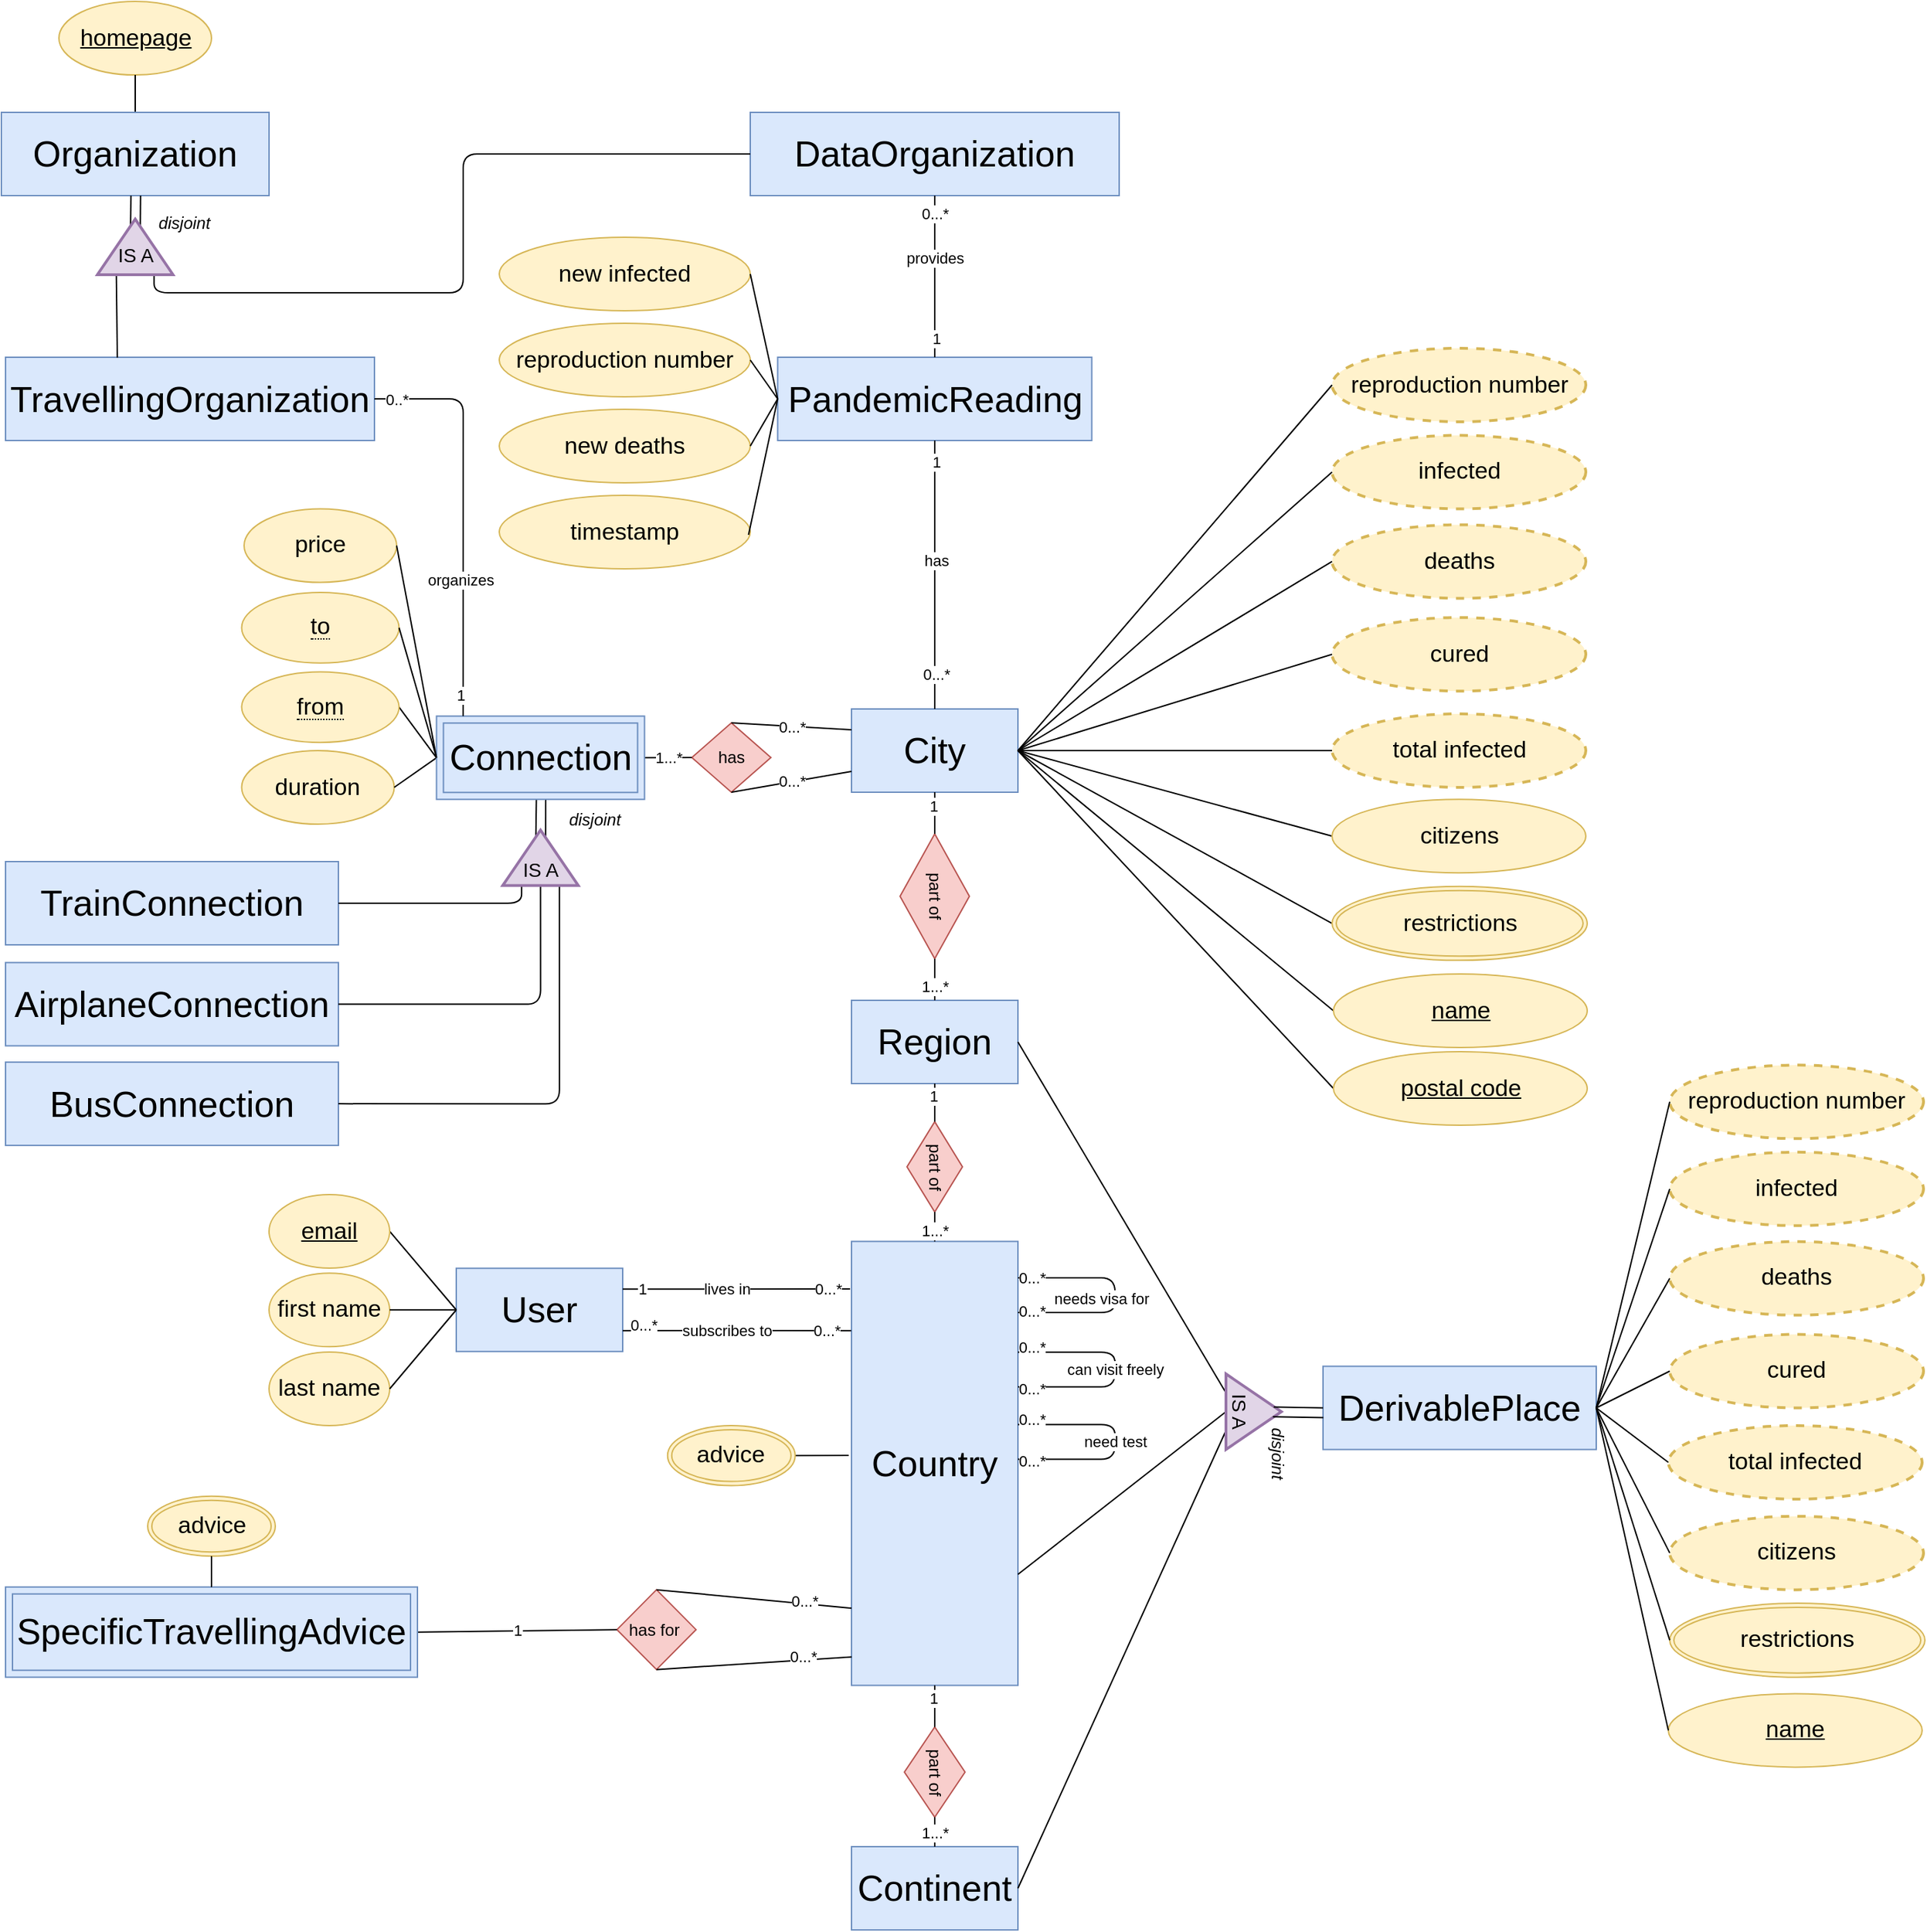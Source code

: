 <mxfile version="13.9.9" type="device"><diagram id="ZjA8rYTFpwmVR6wOcmPj" name="Page-1"><mxGraphModel dx="4431" dy="1974" grid="1" gridSize="10" guides="1" tooltips="1" connect="1" arrows="1" fold="1" page="0" pageScale="1" pageWidth="827" pageHeight="1169" math="0" shadow="0"><root><mxCell id="0"/><mxCell id="1" parent="0"/><mxCell id="MnN4bnCFbutlqHpsRMHi-50" value="" style="endArrow=none;html=1;exitX=0.861;exitY=0.438;exitDx=0;exitDy=0;exitPerimeter=0;entryX=0.48;entryY=1.001;entryDx=0;entryDy=0;entryPerimeter=0;" parent="1" source="MnN4bnCFbutlqHpsRMHi-46" target="MnN4bnCFbutlqHpsRMHi-8" edge="1"><mxGeometry width="50" height="50" relative="1" as="geometry"><mxPoint x="-2181.06" y="-74.72" as="sourcePoint"/><mxPoint x="-1999.45" y="-88.32" as="targetPoint"/></mxGeometry></mxCell><mxCell id="MnN4bnCFbutlqHpsRMHi-49" value="" style="endArrow=none;html=1;entryX=0.525;entryY=0.995;entryDx=0;entryDy=0;exitX=0.846;exitY=0.567;exitDx=0;exitDy=0;exitPerimeter=0;entryPerimeter=0;" parent="1" source="MnN4bnCFbutlqHpsRMHi-46" target="MnN4bnCFbutlqHpsRMHi-8" edge="1"><mxGeometry width="50" height="50" relative="1" as="geometry"><mxPoint x="-2170.95" y="-90.0" as="sourcePoint"/><mxPoint x="-1999.253" y="-81.3" as="targetPoint"/></mxGeometry></mxCell><mxCell id="8H0sQJCH0B06Cu_fK3J2-1" value="&lt;font style=&quot;font-size: 26px&quot;&gt;DerivablePlace&lt;/font&gt;" style="rounded=0;whiteSpace=wrap;html=1;strokeWidth=1;fillColor=#dae8fc;strokeColor=#6c8ebf;" parent="1" vertex="1"><mxGeometry x="-1360" y="313.75" width="197" height="60" as="geometry"/></mxCell><mxCell id="8H0sQJCH0B06Cu_fK3J2-7" value="&lt;span style=&quot;font-size: 17px&quot;&gt;reproduction number&lt;/span&gt;" style="ellipse;whiteSpace=wrap;html=1;dashed=1;strokeWidth=2;fillColor=#fff2cc;strokeColor=#d6b656;" parent="1" vertex="1"><mxGeometry x="-1110" y="96.66" width="183" height="53" as="geometry"/></mxCell><mxCell id="8H0sQJCH0B06Cu_fK3J2-17" value="&lt;font style=&quot;font-size: 26px&quot;&gt;City&lt;/font&gt;" style="rounded=0;whiteSpace=wrap;html=1;fillColor=#dae8fc;strokeColor=#6c8ebf;" parent="1" vertex="1"><mxGeometry x="-1700" y="-160" width="120" height="60" as="geometry"/></mxCell><mxCell id="8H0sQJCH0B06Cu_fK3J2-36" value="&lt;span style=&quot;font-size: 26px&quot;&gt;Region&lt;/span&gt;" style="rounded=0;whiteSpace=wrap;html=1;fillColor=#dae8fc;strokeColor=#6c8ebf;" parent="1" vertex="1"><mxGeometry x="-1700" y="50" width="120" height="60" as="geometry"/></mxCell><mxCell id="8H0sQJCH0B06Cu_fK3J2-41" value="&lt;font style=&quot;font-size: 26px&quot;&gt;Country&lt;/font&gt;" style="rounded=0;whiteSpace=wrap;html=1;fillColor=#dae8fc;strokeColor=#6c8ebf;" parent="1" vertex="1"><mxGeometry x="-1700" y="223.75" width="120" height="320" as="geometry"/></mxCell><mxCell id="8H0sQJCH0B06Cu_fK3J2-50" value="&lt;span style=&quot;font-size: 26px&quot;&gt;Continent&lt;/span&gt;" style="rounded=0;whiteSpace=wrap;html=1;fillColor=#dae8fc;strokeColor=#6c8ebf;" parent="1" vertex="1"><mxGeometry x="-1700" y="660" width="120" height="60" as="geometry"/></mxCell><mxCell id="8H0sQJCH0B06Cu_fK3J2-54" value="" style="endArrow=none;html=1;exitX=0;exitY=0.25;exitDx=0;exitDy=0;entryX=1;entryY=0.5;entryDx=0;entryDy=0;" parent="1" source="MnN4bnCFbutlqHpsRMHi-35" target="8H0sQJCH0B06Cu_fK3J2-36" edge="1"><mxGeometry width="50" height="50" relative="1" as="geometry"><mxPoint x="-1120" y="463.13" as="sourcePoint"/><mxPoint x="-1560" y="-40" as="targetPoint"/></mxGeometry></mxCell><mxCell id="8H0sQJCH0B06Cu_fK3J2-55" value="" style="endArrow=none;html=1;exitX=1;exitY=0.75;exitDx=0;exitDy=0;entryX=0;entryY=0.5;entryDx=0;entryDy=0;" parent="1" source="8H0sQJCH0B06Cu_fK3J2-41" target="MnN4bnCFbutlqHpsRMHi-35" edge="1"><mxGeometry width="50" height="50" relative="1" as="geometry"><mxPoint x="-1610" y="10" as="sourcePoint"/><mxPoint x="-1420" y="384" as="targetPoint"/></mxGeometry></mxCell><mxCell id="8H0sQJCH0B06Cu_fK3J2-56" value="" style="endArrow=none;html=1;exitX=1;exitY=0.5;exitDx=0;exitDy=0;entryX=0;entryY=0.75;entryDx=0;entryDy=0;" parent="1" source="8H0sQJCH0B06Cu_fK3J2-50" target="MnN4bnCFbutlqHpsRMHi-35" edge="1"><mxGeometry width="50" height="50" relative="1" as="geometry"><mxPoint x="-1610" y="10" as="sourcePoint"/><mxPoint x="-1120" y="463.13" as="targetPoint"/></mxGeometry></mxCell><mxCell id="8H0sQJCH0B06Cu_fK3J2-67" value="" style="endArrow=none;html=1;exitX=0;exitY=0.5;exitDx=0;exitDy=0;entryX=1;entryY=0.5;entryDx=0;entryDy=0;" parent="1" source="MnN4bnCFbutlqHpsRMHi-8" target="MnN4bnCFbutlqHpsRMHi-6" edge="1"><mxGeometry width="50" height="50" relative="1" as="geometry"><mxPoint x="-2250" y="-8.82" as="sourcePoint"/><mxPoint x="-2220" y="-28.82" as="targetPoint"/></mxGeometry></mxCell><mxCell id="8H0sQJCH0B06Cu_fK3J2-70" value="&lt;span style=&quot;font-size: 17px&quot;&gt;price&lt;/span&gt;" style="ellipse;whiteSpace=wrap;html=1;fillColor=#fff2cc;strokeColor=#d6b656;" parent="1" vertex="1"><mxGeometry x="-2138" y="-304.25" width="110" height="53" as="geometry"/></mxCell><mxCell id="8H0sQJCH0B06Cu_fK3J2-71" value="&lt;span style=&quot;font-size: 17px&quot;&gt;duration&lt;/span&gt;" style="ellipse;whiteSpace=wrap;html=1;fillColor=#fff2cc;strokeColor=#d6b656;" parent="1" vertex="1"><mxGeometry x="-2139.75" y="-130" width="110" height="53" as="geometry"/></mxCell><mxCell id="8H0sQJCH0B06Cu_fK3J2-72" value="&lt;span style=&quot;font-size: 17px&quot;&gt;&lt;u&gt;homepage&lt;/u&gt;&lt;/span&gt;" style="ellipse;whiteSpace=wrap;html=1;fillColor=#fff2cc;strokeColor=#d6b656;" parent="1" vertex="1"><mxGeometry x="-2271.5" y="-670" width="110" height="53" as="geometry"/></mxCell><mxCell id="8H0sQJCH0B06Cu_fK3J2-74" value="" style="endArrow=none;html=1;exitX=0.5;exitY=0;exitDx=0;exitDy=0;entryX=0.5;entryY=1;entryDx=0;entryDy=0;" parent="1" source="MnN4bnCFbutlqHpsRMHi-20" target="8H0sQJCH0B06Cu_fK3J2-72" edge="1"><mxGeometry width="50" height="50" relative="1" as="geometry"><mxPoint x="-2486.5" y="-363.6" as="sourcePoint"/><mxPoint x="-2554.5" y="-483.6" as="targetPoint"/></mxGeometry></mxCell><mxCell id="8H0sQJCH0B06Cu_fK3J2-76" value="" style="endArrow=none;html=1;exitX=1;exitY=0.5;exitDx=0;exitDy=0;entryX=0;entryY=0.5;entryDx=0;entryDy=0;" parent="1" source="8H0sQJCH0B06Cu_fK3J2-71" target="MnN4bnCFbutlqHpsRMHi-8" edge="1"><mxGeometry width="50" height="50" relative="1" as="geometry"><mxPoint x="-2230" y="75.18" as="sourcePoint"/><mxPoint x="-2286.75" y="-38.82" as="targetPoint"/></mxGeometry></mxCell><mxCell id="8H0sQJCH0B06Cu_fK3J2-77" value="&lt;font style=&quot;font-size: 26px&quot;&gt;TrainConnection&lt;/font&gt;" style="rounded=0;whiteSpace=wrap;html=1;fillColor=#dae8fc;strokeColor=#6c8ebf;" parent="1" vertex="1"><mxGeometry x="-2310" y="-50" width="240" height="60" as="geometry"/></mxCell><mxCell id="8H0sQJCH0B06Cu_fK3J2-78" value="&lt;font style=&quot;font-size: 26px&quot;&gt;AirplaneConnection&lt;/font&gt;" style="rounded=0;whiteSpace=wrap;html=1;fillColor=#dae8fc;strokeColor=#6c8ebf;" parent="1" vertex="1"><mxGeometry x="-2310" y="22.77" width="240" height="60" as="geometry"/></mxCell><mxCell id="8H0sQJCH0B06Cu_fK3J2-86" value="" style="endArrow=none;html=1;exitX=0;exitY=0.25;exitDx=0;exitDy=0;entryX=1;entryY=0.5;entryDx=0;entryDy=0;edgeStyle=orthogonalEdgeStyle;" parent="1" source="MnN4bnCFbutlqHpsRMHi-46" target="8H0sQJCH0B06Cu_fK3J2-77" edge="1"><mxGeometry width="50" height="50" relative="1" as="geometry"><mxPoint x="-2058.4" y="45.849" as="sourcePoint"/><mxPoint x="-2077" y="57.52" as="targetPoint"/></mxGeometry></mxCell><mxCell id="8H0sQJCH0B06Cu_fK3J2-87" value="" style="endArrow=none;html=1;entryX=1;entryY=0.5;entryDx=0;entryDy=0;exitX=0;exitY=0.5;exitDx=0;exitDy=0;edgeStyle=orthogonalEdgeStyle;" parent="1" source="MnN4bnCFbutlqHpsRMHi-46" target="8H0sQJCH0B06Cu_fK3J2-78" edge="1"><mxGeometry width="50" height="50" relative="1" as="geometry"><mxPoint x="-2058.88" y="52.77" as="sourcePoint"/><mxPoint x="-2077" y="57.52" as="targetPoint"/></mxGeometry></mxCell><mxCell id="8H0sQJCH0B06Cu_fK3J2-103" value="has" style="rhombus;whiteSpace=wrap;html=1;rotation=0;fillColor=#f8cecc;strokeColor=#b85450;" parent="1" vertex="1"><mxGeometry x="-1815.13" y="-150" width="57" height="50" as="geometry"/></mxCell><mxCell id="8H0sQJCH0B06Cu_fK3J2-104" value="0...*" style="endArrow=none;html=1;exitX=0.5;exitY=1;exitDx=0;exitDy=0;entryX=0;entryY=0.75;entryDx=0;entryDy=0;" parent="1" source="8H0sQJCH0B06Cu_fK3J2-103" target="8H0sQJCH0B06Cu_fK3J2-17" edge="1"><mxGeometry width="50" height="50" relative="1" as="geometry"><mxPoint x="-1467" y="-242.25" as="sourcePoint"/><mxPoint x="-1942" y="-62.25" as="targetPoint"/></mxGeometry></mxCell><mxCell id="8H0sQJCH0B06Cu_fK3J2-105" value="0...*" style="endArrow=none;html=1;exitX=0.5;exitY=0;exitDx=0;exitDy=0;entryX=0;entryY=0.25;entryDx=0;entryDy=0;" parent="1" source="8H0sQJCH0B06Cu_fK3J2-103" target="8H0sQJCH0B06Cu_fK3J2-17" edge="1"><mxGeometry width="50" height="50" relative="1" as="geometry"><mxPoint x="-1467" y="-242.25" as="sourcePoint"/><mxPoint x="-2032" y="-62.25" as="targetPoint"/></mxGeometry></mxCell><mxCell id="8H0sQJCH0B06Cu_fK3J2-106" value="1...*" style="endArrow=none;html=1;entryX=1;entryY=0.5;entryDx=0;entryDy=0;exitX=0;exitY=0.5;exitDx=0;exitDy=0;" parent="1" source="8H0sQJCH0B06Cu_fK3J2-103" target="MnN4bnCFbutlqHpsRMHi-8" edge="1"><mxGeometry width="50" height="50" relative="1" as="geometry"><mxPoint x="-1781.13" y="3.5" as="sourcePoint"/><mxPoint x="-2410.88" y="353.52" as="targetPoint"/></mxGeometry></mxCell><mxCell id="8H0sQJCH0B06Cu_fK3J2-114" value="" style="endArrow=none;html=1;exitX=1;exitY=0.5;exitDx=0;exitDy=0;entryX=0;entryY=0.5;entryDx=0;entryDy=0;" parent="1" source="8H0sQJCH0B06Cu_fK3J2-17" target="JsZ9Q_wX39i_eCCLff4k-22" edge="1"><mxGeometry width="50" height="50" relative="1" as="geometry"><mxPoint x="-1918.5" y="-30.5" as="sourcePoint"/><mxPoint x="-1517.0" y="-163.5" as="targetPoint"/></mxGeometry></mxCell><mxCell id="8H0sQJCH0B06Cu_fK3J2-115" value="" style="endArrow=none;html=1;exitX=1;exitY=0.5;exitDx=0;exitDy=0;entryX=0;entryY=0.5;entryDx=0;entryDy=0;" parent="1" source="8H0sQJCH0B06Cu_fK3J2-17" target="JsZ9Q_wX39i_eCCLff4k-27" edge="1"><mxGeometry width="50" height="50" relative="1" as="geometry"><mxPoint x="-1918.5" y="-30.5" as="sourcePoint"/><mxPoint x="-1515.521" y="-204.812" as="targetPoint"/></mxGeometry></mxCell><mxCell id="8H0sQJCH0B06Cu_fK3J2-120" value="part of" style="shape=rhombus;perimeter=rhombusPerimeter;whiteSpace=wrap;html=1;align=center;rotation=90;fillColor=#f8cecc;strokeColor=#b85450;" parent="1" vertex="1"><mxGeometry x="-1685" y="-50" width="90" height="50" as="geometry"/></mxCell><mxCell id="8H0sQJCH0B06Cu_fK3J2-121" value="" style="endArrow=none;html=1;exitX=1;exitY=0.5;exitDx=0;exitDy=0;entryX=0.5;entryY=0;entryDx=0;entryDy=0;" parent="1" source="8H0sQJCH0B06Cu_fK3J2-120" target="8H0sQJCH0B06Cu_fK3J2-36" edge="1"><mxGeometry width="50" height="50" relative="1" as="geometry"><mxPoint x="-1350" y="226.75" as="sourcePoint"/><mxPoint x="-1920" y="91.75" as="targetPoint"/></mxGeometry></mxCell><mxCell id="8H0sQJCH0B06Cu_fK3J2-122" value="1...*" style="edgeLabel;html=1;align=center;verticalAlign=middle;resizable=0;points=[];" parent="8H0sQJCH0B06Cu_fK3J2-121" vertex="1" connectable="0"><mxGeometry x="0.372" y="-1" relative="1" as="geometry"><mxPoint x="1" y="-1" as="offset"/></mxGeometry></mxCell><mxCell id="8H0sQJCH0B06Cu_fK3J2-123" value="" style="endArrow=none;html=1;exitX=0;exitY=0.5;exitDx=0;exitDy=0;entryX=0.5;entryY=1;entryDx=0;entryDy=0;" parent="1" source="8H0sQJCH0B06Cu_fK3J2-120" target="8H0sQJCH0B06Cu_fK3J2-17" edge="1"><mxGeometry width="50" height="50" relative="1" as="geometry"><mxPoint x="-1160" y="-81.75" as="sourcePoint"/><mxPoint x="-1920" y="-216.75" as="targetPoint"/></mxGeometry></mxCell><mxCell id="8H0sQJCH0B06Cu_fK3J2-124" value="1" style="edgeLabel;html=1;align=center;verticalAlign=middle;resizable=0;points=[];" parent="8H0sQJCH0B06Cu_fK3J2-123" vertex="1" connectable="0"><mxGeometry x="0.353" y="1" relative="1" as="geometry"><mxPoint as="offset"/></mxGeometry></mxCell><mxCell id="8H0sQJCH0B06Cu_fK3J2-125" value="part of" style="shape=rhombus;perimeter=rhombusPerimeter;whiteSpace=wrap;html=1;align=center;rotation=90;fillColor=#f8cecc;strokeColor=#b85450;" parent="1" vertex="1"><mxGeometry x="-1672.5" y="150" width="65" height="40" as="geometry"/></mxCell><mxCell id="8H0sQJCH0B06Cu_fK3J2-126" value="" style="endArrow=none;html=1;exitX=1;exitY=0.5;exitDx=0;exitDy=0;entryX=0.5;entryY=0;entryDx=0;entryDy=0;" parent="1" source="8H0sQJCH0B06Cu_fK3J2-125" target="8H0sQJCH0B06Cu_fK3J2-41" edge="1"><mxGeometry width="50" height="50" relative="1" as="geometry"><mxPoint x="-1158" y="388.75" as="sourcePoint"/><mxPoint x="-1699" y="254.75" as="targetPoint"/></mxGeometry></mxCell><mxCell id="8H0sQJCH0B06Cu_fK3J2-127" value="1...*" style="edgeLabel;html=1;align=center;verticalAlign=middle;resizable=0;points=[];" parent="8H0sQJCH0B06Cu_fK3J2-126" vertex="1" connectable="0"><mxGeometry x="0.372" y="-1" relative="1" as="geometry"><mxPoint x="1" y="-1" as="offset"/></mxGeometry></mxCell><mxCell id="8H0sQJCH0B06Cu_fK3J2-128" value="" style="endArrow=none;html=1;exitX=0;exitY=0.5;exitDx=0;exitDy=0;entryX=0.5;entryY=1;entryDx=0;entryDy=0;" parent="1" source="8H0sQJCH0B06Cu_fK3J2-125" target="8H0sQJCH0B06Cu_fK3J2-36" edge="1"><mxGeometry width="50" height="50" relative="1" as="geometry"><mxPoint x="-1158" y="388.75" as="sourcePoint"/><mxPoint x="-1918" y="253.75" as="targetPoint"/></mxGeometry></mxCell><mxCell id="8H0sQJCH0B06Cu_fK3J2-129" value="1" style="edgeLabel;html=1;align=center;verticalAlign=middle;resizable=0;points=[];" parent="8H0sQJCH0B06Cu_fK3J2-128" vertex="1" connectable="0"><mxGeometry x="0.353" y="1" relative="1" as="geometry"><mxPoint as="offset"/></mxGeometry></mxCell><mxCell id="8H0sQJCH0B06Cu_fK3J2-130" value="part of" style="shape=rhombus;perimeter=rhombusPerimeter;whiteSpace=wrap;html=1;align=center;rotation=90;fillColor=#f8cecc;strokeColor=#b85450;" parent="1" vertex="1"><mxGeometry x="-1672.5" y="584.37" width="65" height="43.75" as="geometry"/></mxCell><mxCell id="8H0sQJCH0B06Cu_fK3J2-131" value="" style="endArrow=none;html=1;exitX=1;exitY=0.5;exitDx=0;exitDy=0;entryX=0.5;entryY=0;entryDx=0;entryDy=0;" parent="1" source="8H0sQJCH0B06Cu_fK3J2-130" target="8H0sQJCH0B06Cu_fK3J2-50" edge="1"><mxGeometry width="50" height="50" relative="1" as="geometry"><mxPoint x="-843" y="388.75" as="sourcePoint"/><mxPoint x="-1423" y="253.75" as="targetPoint"/></mxGeometry></mxCell><mxCell id="8H0sQJCH0B06Cu_fK3J2-132" value="1...*" style="edgeLabel;html=1;align=center;verticalAlign=middle;resizable=0;points=[];" parent="8H0sQJCH0B06Cu_fK3J2-131" vertex="1" connectable="0"><mxGeometry x="0.372" y="-1" relative="1" as="geometry"><mxPoint x="1" y="-3.19" as="offset"/></mxGeometry></mxCell><mxCell id="8H0sQJCH0B06Cu_fK3J2-133" value="" style="endArrow=none;html=1;exitX=0;exitY=0.5;exitDx=0;exitDy=0;entryX=0.5;entryY=1;entryDx=0;entryDy=0;" parent="1" source="8H0sQJCH0B06Cu_fK3J2-130" target="8H0sQJCH0B06Cu_fK3J2-41" edge="1"><mxGeometry width="50" height="50" relative="1" as="geometry"><mxPoint x="-843" y="388.75" as="sourcePoint"/><mxPoint x="-1583" y="253.75" as="targetPoint"/></mxGeometry></mxCell><mxCell id="8H0sQJCH0B06Cu_fK3J2-134" value="1" style="edgeLabel;html=1;align=center;verticalAlign=middle;resizable=0;points=[];" parent="8H0sQJCH0B06Cu_fK3J2-133" vertex="1" connectable="0"><mxGeometry x="0.353" y="1" relative="1" as="geometry"><mxPoint as="offset"/></mxGeometry></mxCell><mxCell id="8H0sQJCH0B06Cu_fK3J2-140" value="" style="endArrow=none;html=1;exitX=1;exitY=0.5;exitDx=0;exitDy=0;entryX=-0.017;entryY=0.482;entryDx=0;entryDy=0;entryPerimeter=0;" parent="1" source="JsZ9Q_wX39i_eCCLff4k-5" target="8H0sQJCH0B06Cu_fK3J2-41" edge="1"><mxGeometry width="50" height="50" relative="1" as="geometry"><mxPoint x="-1715.0" y="430.25" as="sourcePoint"/><mxPoint x="-1723" y="283.75" as="targetPoint"/></mxGeometry></mxCell><mxCell id="8H0sQJCH0B06Cu_fK3J2-177" value="" style="endArrow=none;html=1;exitX=1;exitY=0.5;exitDx=0;exitDy=0;" parent="1" edge="1"><mxGeometry width="50" height="50" relative="1" as="geometry"><mxPoint x="-1580" y="250.0" as="sourcePoint"/><mxPoint x="-1580" y="275" as="targetPoint"/><Array as="points"><mxPoint x="-1510" y="250"/><mxPoint x="-1510" y="275"/></Array></mxGeometry></mxCell><mxCell id="8H0sQJCH0B06Cu_fK3J2-178" value="needs visa for" style="edgeLabel;html=1;align=center;verticalAlign=middle;resizable=0;points=[];" parent="8H0sQJCH0B06Cu_fK3J2-177" vertex="1" connectable="0"><mxGeometry x="-0.485" y="4" relative="1" as="geometry"><mxPoint x="17.14" y="19" as="offset"/></mxGeometry></mxCell><mxCell id="8H0sQJCH0B06Cu_fK3J2-179" value="0...*" style="edgeLabel;html=1;align=center;verticalAlign=middle;resizable=0;points=[];" parent="8H0sQJCH0B06Cu_fK3J2-177" vertex="1" connectable="0"><mxGeometry x="0.89" y="-1" relative="1" as="geometry"><mxPoint x="0.83" as="offset"/></mxGeometry></mxCell><mxCell id="8H0sQJCH0B06Cu_fK3J2-180" value="0...*" style="edgeLabel;html=1;align=center;verticalAlign=middle;resizable=0;points=[];" parent="8H0sQJCH0B06Cu_fK3J2-177" vertex="1" connectable="0"><mxGeometry x="-0.881" relative="1" as="geometry"><mxPoint as="offset"/></mxGeometry></mxCell><mxCell id="8H0sQJCH0B06Cu_fK3J2-185" value="can visit freely" style="endArrow=none;html=1;entryX=1;entryY=0.5;entryDx=0;entryDy=0;" parent="1" edge="1"><mxGeometry width="50" height="50" relative="1" as="geometry"><mxPoint x="-1580" y="328.63" as="sourcePoint"/><mxPoint x="-1580" y="303.63" as="targetPoint"/><Array as="points"><mxPoint x="-1510" y="328.63"/><mxPoint x="-1510" y="303.63"/></Array><mxPoint as="offset"/></mxGeometry></mxCell><mxCell id="8H0sQJCH0B06Cu_fK3J2-186" value="0...*" style="edgeLabel;html=1;align=center;verticalAlign=middle;resizable=0;points=[];" parent="8H0sQJCH0B06Cu_fK3J2-185" vertex="1" connectable="0"><mxGeometry x="-0.873" y="-1" relative="1" as="geometry"><mxPoint x="-0.56" as="offset"/></mxGeometry></mxCell><mxCell id="8H0sQJCH0B06Cu_fK3J2-187" value="0...*" style="edgeLabel;html=1;align=center;verticalAlign=middle;resizable=0;points=[];" parent="8H0sQJCH0B06Cu_fK3J2-185" vertex="1" connectable="0"><mxGeometry x="0.835" relative="1" as="geometry"><mxPoint x="-3.61" y="-3.67" as="offset"/></mxGeometry></mxCell><mxCell id="8H0sQJCH0B06Cu_fK3J2-191" value="need test" style="endArrow=none;html=1;entryX=1;entryY=0.5;entryDx=0;entryDy=0;" parent="1" edge="1"><mxGeometry width="50" height="50" relative="1" as="geometry"><mxPoint x="-1580" y="380.76" as="sourcePoint"/><mxPoint x="-1580" y="355.76" as="targetPoint"/><Array as="points"><mxPoint x="-1510" y="380.76"/><mxPoint x="-1510" y="355.76"/></Array><mxPoint as="offset"/></mxGeometry></mxCell><mxCell id="8H0sQJCH0B06Cu_fK3J2-192" value="0...*" style="edgeLabel;html=1;align=center;verticalAlign=middle;resizable=0;points=[];" parent="8H0sQJCH0B06Cu_fK3J2-191" vertex="1" connectable="0"><mxGeometry x="-0.873" y="-1" relative="1" as="geometry"><mxPoint x="-0.56" as="offset"/></mxGeometry></mxCell><mxCell id="8H0sQJCH0B06Cu_fK3J2-193" value="0...*" style="edgeLabel;html=1;align=center;verticalAlign=middle;resizable=0;points=[];" parent="8H0sQJCH0B06Cu_fK3J2-191" vertex="1" connectable="0"><mxGeometry x="0.835" relative="1" as="geometry"><mxPoint x="-3.61" y="-3.67" as="offset"/></mxGeometry></mxCell><mxCell id="8H0sQJCH0B06Cu_fK3J2-205" value="has for&amp;nbsp;" style="rhombus;whiteSpace=wrap;html=1;rotation=0;fillColor=#f8cecc;strokeColor=#b85450;" parent="1" vertex="1"><mxGeometry x="-1869.12" y="474.82" width="57" height="57.5" as="geometry"/></mxCell><mxCell id="8H0sQJCH0B06Cu_fK3J2-206" value="" style="endArrow=none;html=1;exitX=0;exitY=0.826;exitDx=0;exitDy=0;entryX=0.5;entryY=0;entryDx=0;entryDy=0;exitPerimeter=0;" parent="1" source="8H0sQJCH0B06Cu_fK3J2-41" target="8H0sQJCH0B06Cu_fK3J2-205" edge="1"><mxGeometry width="50" height="50" relative="1" as="geometry"><mxPoint x="-1753" y="683.75" as="sourcePoint"/><mxPoint x="-1953" y="1458.75" as="targetPoint"/></mxGeometry></mxCell><mxCell id="8H0sQJCH0B06Cu_fK3J2-207" value="0...*" style="edgeLabel;html=1;align=center;verticalAlign=middle;resizable=0;points=[];" parent="8H0sQJCH0B06Cu_fK3J2-206" vertex="1" connectable="0"><mxGeometry x="-0.51" y="-1" relative="1" as="geometry"><mxPoint y="-1" as="offset"/></mxGeometry></mxCell><mxCell id="8H0sQJCH0B06Cu_fK3J2-208" value="" style="endArrow=none;html=1;exitX=0.5;exitY=1;exitDx=0;exitDy=0;entryX=0.001;entryY=0.936;entryDx=0;entryDy=0;entryPerimeter=0;" parent="1" source="8H0sQJCH0B06Cu_fK3J2-205" target="8H0sQJCH0B06Cu_fK3J2-41" edge="1"><mxGeometry width="50" height="50" relative="1" as="geometry"><mxPoint x="-2003" y="1508.75" as="sourcePoint"/><mxPoint x="-1753" y="758.75" as="targetPoint"/></mxGeometry></mxCell><mxCell id="8H0sQJCH0B06Cu_fK3J2-209" value="0...*" style="edgeLabel;html=1;align=center;verticalAlign=middle;resizable=0;points=[];" parent="8H0sQJCH0B06Cu_fK3J2-208" vertex="1" connectable="0"><mxGeometry x="0.56" y="3" relative="1" as="geometry"><mxPoint x="-4.7" as="offset"/></mxGeometry></mxCell><mxCell id="8H0sQJCH0B06Cu_fK3J2-210" value="1" style="endArrow=none;html=1;exitX=0;exitY=0.5;exitDx=0;exitDy=0;entryX=1;entryY=0.5;entryDx=0;entryDy=0;" parent="1" source="8H0sQJCH0B06Cu_fK3J2-205" target="MnN4bnCFbutlqHpsRMHi-10" edge="1"><mxGeometry width="50" height="50" relative="1" as="geometry"><mxPoint x="-1980" y="439.44" as="sourcePoint"/><mxPoint x="-2003.6" y="492.54" as="targetPoint"/></mxGeometry></mxCell><mxCell id="8H0sQJCH0B06Cu_fK3J2-211" value="&lt;span style=&quot;font-size: 26px&quot;&gt;User&lt;/span&gt;" style="rounded=0;whiteSpace=wrap;html=1;fillColor=#dae8fc;strokeColor=#6c8ebf;" parent="1" vertex="1"><mxGeometry x="-1985" y="243.13" width="120" height="60" as="geometry"/></mxCell><mxCell id="8H0sQJCH0B06Cu_fK3J2-213" value="" style="endArrow=none;html=1;entryX=1;entryY=0.5;entryDx=0;entryDy=0;exitX=0;exitY=0.5;exitDx=0;exitDy=0;" parent="1" source="8H0sQJCH0B06Cu_fK3J2-211" target="JsZ9Q_wX39i_eCCLff4k-34" edge="1"><mxGeometry width="50" height="50" relative="1" as="geometry"><mxPoint x="-1960" y="330" as="sourcePoint"/><mxPoint x="-2028.0" y="250.25" as="targetPoint"/></mxGeometry></mxCell><mxCell id="8H0sQJCH0B06Cu_fK3J2-218" value="&lt;span style=&quot;font-size: 17px&quot;&gt;first name&lt;/span&gt;" style="ellipse;whiteSpace=wrap;html=1;fillColor=#fff2cc;strokeColor=#d6b656;" parent="1" vertex="1"><mxGeometry x="-2120" y="246.63" width="87" height="53" as="geometry"/></mxCell><mxCell id="8H0sQJCH0B06Cu_fK3J2-219" value="" style="endArrow=none;html=1;exitX=0;exitY=0.5;exitDx=0;exitDy=0;entryX=1;entryY=0.5;entryDx=0;entryDy=0;" parent="1" source="8H0sQJCH0B06Cu_fK3J2-211" target="8H0sQJCH0B06Cu_fK3J2-218" edge="1"><mxGeometry width="50" height="50" relative="1" as="geometry"><mxPoint x="-2048" y="224.63" as="sourcePoint"/><mxPoint x="-1998" y="174.63" as="targetPoint"/></mxGeometry></mxCell><mxCell id="8H0sQJCH0B06Cu_fK3J2-220" value="subscribes to" style="endArrow=none;html=1;entryX=1;entryY=0.75;entryDx=0;entryDy=0;exitX=-0.002;exitY=0.201;exitDx=0;exitDy=0;exitPerimeter=0;" parent="1" source="8H0sQJCH0B06Cu_fK3J2-41" target="8H0sQJCH0B06Cu_fK3J2-211" edge="1"><mxGeometry x="0.09" width="50" height="50" relative="1" as="geometry"><mxPoint x="-1955" y="154.63" as="sourcePoint"/><mxPoint x="-1768" y="304.63" as="targetPoint"/><mxPoint as="offset"/><Array as="points"><mxPoint x="-1790" y="288"/></Array></mxGeometry></mxCell><mxCell id="8H0sQJCH0B06Cu_fK3J2-221" value="0...*" style="edgeLabel;html=1;align=center;verticalAlign=middle;resizable=0;points=[];" parent="8H0sQJCH0B06Cu_fK3J2-220" vertex="1" connectable="0"><mxGeometry x="0.744" y="-4" relative="1" as="geometry"><mxPoint x="-6.16" as="offset"/></mxGeometry></mxCell><mxCell id="8H0sQJCH0B06Cu_fK3J2-222" value="0...*" style="edgeLabel;html=1;align=center;verticalAlign=middle;resizable=0;points=[];" parent="8H0sQJCH0B06Cu_fK3J2-220" vertex="1" connectable="0"><mxGeometry x="-0.776" relative="1" as="geometry"><mxPoint as="offset"/></mxGeometry></mxCell><mxCell id="8H0sQJCH0B06Cu_fK3J2-223" value="lives in" style="endArrow=none;html=1;entryX=1;entryY=0.25;entryDx=0;entryDy=0;" parent="1" target="8H0sQJCH0B06Cu_fK3J2-211" edge="1"><mxGeometry x="0.085" width="50" height="50" relative="1" as="geometry"><mxPoint x="-1701" y="258" as="sourcePoint"/><mxPoint x="-1921" y="314.63" as="targetPoint"/><Array as="points"/><mxPoint as="offset"/></mxGeometry></mxCell><mxCell id="8H0sQJCH0B06Cu_fK3J2-224" value="0...*" style="edgeLabel;html=1;align=center;verticalAlign=middle;resizable=0;points=[];" parent="8H0sQJCH0B06Cu_fK3J2-223" vertex="1" connectable="0"><mxGeometry x="-0.803" relative="1" as="geometry"><mxPoint as="offset"/></mxGeometry></mxCell><mxCell id="8H0sQJCH0B06Cu_fK3J2-225" value="1" style="edgeLabel;html=1;align=center;verticalAlign=middle;resizable=0;points=[];" parent="8H0sQJCH0B06Cu_fK3J2-223" vertex="1" connectable="0"><mxGeometry x="0.828" relative="1" as="geometry"><mxPoint as="offset"/></mxGeometry></mxCell><mxCell id="8H0sQJCH0B06Cu_fK3J2-240" value="&lt;font style=&quot;font-size: 26px&quot;&gt;BusConnection&lt;/font&gt;" style="rounded=0;whiteSpace=wrap;html=1;fillColor=#dae8fc;strokeColor=#6c8ebf;" parent="1" vertex="1"><mxGeometry x="-2310" y="94.56" width="240" height="60" as="geometry"/></mxCell><mxCell id="8H0sQJCH0B06Cu_fK3J2-241" value="" style="endArrow=none;html=1;exitX=1;exitY=0.5;exitDx=0;exitDy=0;entryX=0;entryY=0.75;entryDx=0;entryDy=0;edgeStyle=orthogonalEdgeStyle;" parent="1" source="8H0sQJCH0B06Cu_fK3J2-240" target="MnN4bnCFbutlqHpsRMHi-46" edge="1"><mxGeometry width="50" height="50" relative="1" as="geometry"><mxPoint x="-2127" y="37.52" as="sourcePoint"/><mxPoint x="-2058.88" y="66.395" as="targetPoint"/></mxGeometry></mxCell><mxCell id="MnN4bnCFbutlqHpsRMHi-1" value="&lt;font style=&quot;font-size: 26px&quot;&gt;PandemicReading&lt;/font&gt;" style="rounded=0;whiteSpace=wrap;html=1;fillColor=#dae8fc;strokeColor=#6c8ebf;" parent="1" vertex="1"><mxGeometry x="-1753.25" y="-413.5" width="226.5" height="60" as="geometry"/></mxCell><mxCell id="MnN4bnCFbutlqHpsRMHi-6" value="&lt;span style=&quot;border-bottom: 1px dotted&quot;&gt;&lt;font style=&quot;font-size: 17px&quot;&gt;from&lt;/font&gt;&lt;/span&gt;" style="ellipse;whiteSpace=wrap;html=1;align=center;fillColor=#fff2cc;strokeColor=#d6b656;" parent="1" vertex="1"><mxGeometry x="-2139.75" y="-186.77" width="113.5" height="50.88" as="geometry"/></mxCell><mxCell id="MnN4bnCFbutlqHpsRMHi-7" value="&lt;span style=&quot;border-bottom: 1px dotted&quot;&gt;&lt;font style=&quot;font-size: 17px&quot;&gt;to&lt;/font&gt;&lt;/span&gt;" style="ellipse;whiteSpace=wrap;html=1;align=center;fillColor=#fff2cc;strokeColor=#d6b656;" parent="1" vertex="1"><mxGeometry x="-2139.75" y="-244" width="113.5" height="50.88" as="geometry"/></mxCell><mxCell id="MnN4bnCFbutlqHpsRMHi-8" value="&lt;span style=&quot;font-size: 26px&quot;&gt;Connection&lt;/span&gt;" style="shape=ext;margin=3;double=1;whiteSpace=wrap;html=1;align=center;fillColor=#dae8fc;strokeColor=#6c8ebf;" parent="1" vertex="1"><mxGeometry x="-1999.25" y="-154.84" width="150" height="60" as="geometry"/></mxCell><mxCell id="MnN4bnCFbutlqHpsRMHi-10" value="&lt;span style=&quot;font-size: 26px&quot;&gt;SpecificTravellingAdvice&lt;/span&gt;" style="shape=ext;margin=3;double=1;whiteSpace=wrap;html=1;align=center;fillColor=#dae8fc;strokeColor=#6c8ebf;" parent="1" vertex="1"><mxGeometry x="-2310" y="472.84" width="297" height="65" as="geometry"/></mxCell><mxCell id="MnN4bnCFbutlqHpsRMHi-12" value="has" style="endArrow=none;html=1;entryX=0.5;entryY=0;entryDx=0;entryDy=0;exitX=0.5;exitY=1;exitDx=0;exitDy=0;" parent="1" source="MnN4bnCFbutlqHpsRMHi-1" target="8H0sQJCH0B06Cu_fK3J2-17" edge="1"><mxGeometry x="-0.112" y="1" width="50" height="50" relative="1" as="geometry"><mxPoint x="-2340" y="190" as="sourcePoint"/><mxPoint x="-2290" y="140" as="targetPoint"/><mxPoint as="offset"/></mxGeometry></mxCell><mxCell id="MnN4bnCFbutlqHpsRMHi-13" value="1" style="edgeLabel;html=1;align=center;verticalAlign=middle;resizable=0;points=[];" parent="MnN4bnCFbutlqHpsRMHi-12" vertex="1" connectable="0"><mxGeometry x="-0.846" y="1" relative="1" as="geometry"><mxPoint as="offset"/></mxGeometry></mxCell><mxCell id="MnN4bnCFbutlqHpsRMHi-14" value="0...*" style="edgeLabel;html=1;align=center;verticalAlign=middle;resizable=0;points=[];" parent="MnN4bnCFbutlqHpsRMHi-12" vertex="1" connectable="0"><mxGeometry x="0.735" y="1" relative="1" as="geometry"><mxPoint as="offset"/></mxGeometry></mxCell><mxCell id="MnN4bnCFbutlqHpsRMHi-17" value="&lt;span style=&quot;font-size: 26px&quot;&gt;TravellingOrganization&lt;/span&gt;" style="rounded=0;whiteSpace=wrap;html=1;fillColor=#dae8fc;strokeColor=#6c8ebf;" parent="1" vertex="1"><mxGeometry x="-2310" y="-413.5" width="266" height="60" as="geometry"/></mxCell><mxCell id="MnN4bnCFbutlqHpsRMHi-20" value="&lt;span style=&quot;font-size: 26px&quot;&gt;Organization&lt;/span&gt;" style="rounded=0;whiteSpace=wrap;html=1;fillColor=#dae8fc;strokeColor=#6c8ebf;" parent="1" vertex="1"><mxGeometry x="-2313" y="-590" width="193" height="60" as="geometry"/></mxCell><mxCell id="MnN4bnCFbutlqHpsRMHi-23" value="&lt;i&gt;disjoint&lt;/i&gt;" style="text;html=1;strokeColor=none;fillColor=none;align=center;verticalAlign=middle;whiteSpace=wrap;rounded=0;" parent="1" vertex="1"><mxGeometry x="-2201.5" y="-520" width="40" height="20" as="geometry"/></mxCell><mxCell id="MnN4bnCFbutlqHpsRMHi-24" value="" style="endArrow=none;html=1;entryX=0.52;entryY=1.005;entryDx=0;entryDy=0;entryPerimeter=0;exitX=0.846;exitY=0.567;exitDx=0;exitDy=0;exitPerimeter=0;" parent="1" source="MnN4bnCFbutlqHpsRMHi-21" edge="1"><mxGeometry width="50" height="50" relative="1" as="geometry"><mxPoint x="-2561" y="-346.8" as="sourcePoint"/><mxPoint x="-2212.64" y="-530" as="targetPoint"/></mxGeometry></mxCell><mxCell id="MnN4bnCFbutlqHpsRMHi-25" value="" style="endArrow=none;html=1;exitX=0.861;exitY=0.438;exitDx=0;exitDy=0;exitPerimeter=0;entryX=0.484;entryY=1.005;entryDx=0;entryDy=0;entryPerimeter=0;" parent="1" source="MnN4bnCFbutlqHpsRMHi-21" edge="1"><mxGeometry width="50" height="50" relative="1" as="geometry"><mxPoint x="-2571.11" y="-331.52" as="sourcePoint"/><mxPoint x="-2219.588" y="-530" as="targetPoint"/></mxGeometry></mxCell><mxCell id="MnN4bnCFbutlqHpsRMHi-28" value="" style="endArrow=none;html=1;exitX=0;exitY=0.25;exitDx=0;exitDy=0;entryX=0.303;entryY=0.004;entryDx=0;entryDy=0;entryPerimeter=0;" parent="1" source="MnN4bnCFbutlqHpsRMHi-21" target="MnN4bnCFbutlqHpsRMHi-17" edge="1"><mxGeometry width="50" height="50" relative="1" as="geometry"><mxPoint x="-2541.5" y="-226.5" as="sourcePoint"/><mxPoint x="-2491.5" y="-276.5" as="targetPoint"/></mxGeometry></mxCell><mxCell id="MnN4bnCFbutlqHpsRMHi-34" value="&lt;span style=&quot;font-size: 17px&quot;&gt;restrictions&lt;/span&gt;" style="ellipse;shape=doubleEllipse;margin=3;whiteSpace=wrap;html=1;align=center;fillColor=#fff2cc;strokeColor=#d6b656;" parent="1" vertex="1"><mxGeometry x="-1110" y="484.54" width="184" height="53.3" as="geometry"/></mxCell><mxCell id="MnN4bnCFbutlqHpsRMHi-35" value="" style="triangle;whiteSpace=wrap;html=1;strokeWidth=2;rotation=0;fillColor=#e1d5e7;strokeColor=#9673a6;" parent="1" vertex="1"><mxGeometry x="-1430.0" y="319.25" width="40" height="54.5" as="geometry"/></mxCell><mxCell id="MnN4bnCFbutlqHpsRMHi-36" value="&lt;font style=&quot;font-size: 14px&quot;&gt;IS A&lt;/font&gt;" style="text;html=1;strokeColor=none;fillColor=none;align=center;verticalAlign=middle;whiteSpace=wrap;rounded=0;rotation=90;" parent="1" vertex="1"><mxGeometry x="-1440.0" y="336.5" width="40" height="20" as="geometry"/></mxCell><mxCell id="MnN4bnCFbutlqHpsRMHi-37" value="&lt;i&gt;disjoint&lt;/i&gt;" style="text;html=1;strokeColor=none;fillColor=none;align=center;verticalAlign=middle;whiteSpace=wrap;rounded=0;rotation=90;" parent="1" vertex="1"><mxGeometry x="-1413.0" y="366.75" width="40" height="20" as="geometry"/></mxCell><mxCell id="MnN4bnCFbutlqHpsRMHi-38" value="" style="endArrow=none;html=1;entryX=0.001;entryY=0.617;entryDx=0;entryDy=0;exitX=0.846;exitY=0.567;exitDx=0;exitDy=0;exitPerimeter=0;entryPerimeter=0;" parent="1" source="MnN4bnCFbutlqHpsRMHi-35" target="8H0sQJCH0B06Cu_fK3J2-1" edge="1"><mxGeometry width="50" height="50" relative="1" as="geometry"><mxPoint x="-1531.5" y="342.07" as="sourcePoint"/><mxPoint x="-1536.14" y="313.75" as="targetPoint"/></mxGeometry></mxCell><mxCell id="MnN4bnCFbutlqHpsRMHi-39" value="" style="endArrow=none;html=1;exitX=0.861;exitY=0.438;exitDx=0;exitDy=0;exitPerimeter=0;entryX=0;entryY=0.5;entryDx=0;entryDy=0;" parent="1" source="MnN4bnCFbutlqHpsRMHi-35" target="8H0sQJCH0B06Cu_fK3J2-1" edge="1"><mxGeometry width="50" height="50" relative="1" as="geometry"><mxPoint x="-1541.61" y="357.35" as="sourcePoint"/><mxPoint x="-1543.088" y="313.75" as="targetPoint"/></mxGeometry></mxCell><mxCell id="MnN4bnCFbutlqHpsRMHi-44" value="" style="endArrow=none;html=1;entryX=0;entryY=0.5;entryDx=0;entryDy=0;exitX=1;exitY=0.5;exitDx=0;exitDy=0;" parent="1" source="8H0sQJCH0B06Cu_fK3J2-17" target="JsZ9Q_wX39i_eCCLff4k-28" edge="1"><mxGeometry width="50" height="50" relative="1" as="geometry"><mxPoint x="-1670" y="-60" as="sourcePoint"/><mxPoint x="-1517.0" y="-103.5" as="targetPoint"/></mxGeometry></mxCell><mxCell id="MnN4bnCFbutlqHpsRMHi-45" value="" style="endArrow=none;html=1;exitX=0;exitY=0.5;exitDx=0;exitDy=0;entryX=1;entryY=0.5;entryDx=0;entryDy=0;" parent="1" source="JsZ9Q_wX39i_eCCLff4k-29" target="8H0sQJCH0B06Cu_fK3J2-17" edge="1"><mxGeometry width="50" height="50" relative="1" as="geometry"><mxPoint x="-1521.521" y="-62.418" as="sourcePoint"/><mxPoint x="-1620" y="-110" as="targetPoint"/></mxGeometry></mxCell><mxCell id="MnN4bnCFbutlqHpsRMHi-46" value="" style="triangle;whiteSpace=wrap;html=1;strokeWidth=2;rotation=-90;fillColor=#e1d5e7;strokeColor=#9673a6;" parent="1" vertex="1"><mxGeometry x="-1944.25" y="-80.0" width="40" height="54.5" as="geometry"/></mxCell><mxCell id="MnN4bnCFbutlqHpsRMHi-47" value="&lt;font style=&quot;font-size: 14px&quot;&gt;IS A&lt;/font&gt;" style="text;html=1;strokeColor=none;fillColor=none;align=center;verticalAlign=middle;whiteSpace=wrap;rounded=0;rotation=0;" parent="1" vertex="1"><mxGeometry x="-1944.25" y="-53.68" width="40" height="20" as="geometry"/></mxCell><mxCell id="MnN4bnCFbutlqHpsRMHi-48" value="&lt;i&gt;disjoint&lt;/i&gt;" style="text;html=1;strokeColor=none;fillColor=none;align=center;verticalAlign=middle;whiteSpace=wrap;rounded=0;rotation=0;" parent="1" vertex="1"><mxGeometry x="-1905" y="-90.0" width="40" height="20" as="geometry"/></mxCell><mxCell id="MnN4bnCFbutlqHpsRMHi-16" value="&lt;span style=&quot;font-size: 26px&quot;&gt;DataOrganization&lt;/span&gt;" style="rounded=0;whiteSpace=wrap;html=1;fillColor=#dae8fc;strokeColor=#6c8ebf;" parent="1" vertex="1"><mxGeometry x="-1773" y="-590" width="266" height="60" as="geometry"/></mxCell><mxCell id="MnN4bnCFbutlqHpsRMHi-57" value="" style="endArrow=none;html=1;entryX=0.5;entryY=1;entryDx=0;entryDy=0;exitX=0.5;exitY=0;exitDx=0;exitDy=0;" parent="1" source="MnN4bnCFbutlqHpsRMHi-1" target="MnN4bnCFbutlqHpsRMHi-16" edge="1"><mxGeometry width="50" height="50" relative="1" as="geometry"><mxPoint x="-1736.5" y="-380" as="sourcePoint"/><mxPoint x="-1854" y="-380" as="targetPoint"/></mxGeometry></mxCell><mxCell id="MnN4bnCFbutlqHpsRMHi-58" value="provides" style="edgeLabel;html=1;align=center;verticalAlign=middle;resizable=0;points=[];" parent="MnN4bnCFbutlqHpsRMHi-57" vertex="1" connectable="0"><mxGeometry x="0.76" relative="1" as="geometry"><mxPoint y="30.5" as="offset"/></mxGeometry></mxCell><mxCell id="MnN4bnCFbutlqHpsRMHi-59" value="0...*" style="edgeLabel;html=1;align=center;verticalAlign=middle;resizable=0;points=[];" parent="MnN4bnCFbutlqHpsRMHi-57" vertex="1" connectable="0"><mxGeometry x="0.817" y="-1" relative="1" as="geometry"><mxPoint x="-1" y="2.5" as="offset"/></mxGeometry></mxCell><mxCell id="MnN4bnCFbutlqHpsRMHi-60" value="1" style="edgeLabel;html=1;align=center;verticalAlign=middle;resizable=0;points=[];" parent="MnN4bnCFbutlqHpsRMHi-57" vertex="1" connectable="0"><mxGeometry x="-0.757" y="-1" relative="1" as="geometry"><mxPoint as="offset"/></mxGeometry></mxCell><mxCell id="MnN4bnCFbutlqHpsRMHi-62" value="&lt;font style=&quot;font-size: 17px&quot;&gt;reproduction number&lt;/font&gt;" style="ellipse;whiteSpace=wrap;html=1;fillColor=#fff2cc;strokeColor=#d6b656;" parent="1" vertex="1"><mxGeometry x="-1954" y="-438" width="181" height="53" as="geometry"/></mxCell><mxCell id="MnN4bnCFbutlqHpsRMHi-66" value="" style="endArrow=none;html=1;entryX=0;entryY=0.5;entryDx=0;entryDy=0;exitX=1;exitY=0.5;exitDx=0;exitDy=0;" parent="1" source="8H0sQJCH0B06Cu_fK3J2-17" target="JsZ9Q_wX39i_eCCLff4k-26" edge="1"><mxGeometry width="50" height="50" relative="1" as="geometry"><mxPoint x="-1680" y="-210" as="sourcePoint"/><mxPoint x="-1589.021" y="-257.812" as="targetPoint"/></mxGeometry></mxCell><mxCell id="MnN4bnCFbutlqHpsRMHi-69" value="&lt;span style=&quot;font-size: 17px&quot;&gt;last name&lt;/span&gt;" style="ellipse;whiteSpace=wrap;html=1;fillColor=#fff2cc;strokeColor=#d6b656;" parent="1" vertex="1"><mxGeometry x="-2120" y="303.5" width="87" height="53" as="geometry"/></mxCell><mxCell id="MnN4bnCFbutlqHpsRMHi-70" value="" style="endArrow=none;html=1;entryX=0;entryY=0.5;entryDx=0;entryDy=0;exitX=1;exitY=0.5;exitDx=0;exitDy=0;" parent="1" source="MnN4bnCFbutlqHpsRMHi-69" target="8H0sQJCH0B06Cu_fK3J2-211" edge="1"><mxGeometry width="50" height="50" relative="1" as="geometry"><mxPoint x="-1920" y="400" as="sourcePoint"/><mxPoint x="-1870" y="350" as="targetPoint"/></mxGeometry></mxCell><mxCell id="JsZ9Q_wX39i_eCCLff4k-1" value="&lt;span style=&quot;font-size: 17px&quot;&gt;advice&lt;/span&gt;" style="ellipse;shape=doubleEllipse;margin=3;whiteSpace=wrap;html=1;align=center;fillColor=#fff2cc;strokeColor=#d6b656;" parent="1" vertex="1"><mxGeometry x="-2207.5" y="407.35" width="92" height="43.25" as="geometry"/></mxCell><mxCell id="JsZ9Q_wX39i_eCCLff4k-2" value="" style="endArrow=none;html=1;exitX=0.5;exitY=0;exitDx=0;exitDy=0;entryX=0.5;entryY=1;entryDx=0;entryDy=0;" parent="1" source="MnN4bnCFbutlqHpsRMHi-10" target="JsZ9Q_wX39i_eCCLff4k-1" edge="1"><mxGeometry width="50" height="50" relative="1" as="geometry"><mxPoint x="-1791.5" y="152.65" as="sourcePoint"/><mxPoint x="-1741.5" y="102.65" as="targetPoint"/></mxGeometry></mxCell><mxCell id="JsZ9Q_wX39i_eCCLff4k-5" value="&lt;span style=&quot;font-size: 17px&quot;&gt;advice&lt;/span&gt;" style="ellipse;shape=doubleEllipse;margin=3;whiteSpace=wrap;html=1;align=center;fillColor=#fff2cc;strokeColor=#d6b656;" parent="1" vertex="1"><mxGeometry x="-1832.63" y="356.5" width="92" height="43.25" as="geometry"/></mxCell><mxCell id="JsZ9Q_wX39i_eCCLff4k-6" value="&lt;span style=&quot;font-size: 17px&quot;&gt;infected&lt;/span&gt;" style="ellipse;whiteSpace=wrap;html=1;dashed=1;strokeWidth=2;fillColor=#fff2cc;strokeColor=#d6b656;" parent="1" vertex="1"><mxGeometry x="-1110" y="159.41" width="183" height="53" as="geometry"/></mxCell><mxCell id="JsZ9Q_wX39i_eCCLff4k-7" value="&lt;span style=&quot;font-size: 17px&quot;&gt;deaths&lt;/span&gt;" style="ellipse;whiteSpace=wrap;html=1;dashed=1;strokeWidth=2;fillColor=#fff2cc;strokeColor=#d6b656;" parent="1" vertex="1"><mxGeometry x="-1110" y="223.89" width="183" height="53" as="geometry"/></mxCell><mxCell id="JsZ9Q_wX39i_eCCLff4k-8" value="&lt;span style=&quot;font-size: 17px&quot;&gt;cured&lt;/span&gt;" style="ellipse;whiteSpace=wrap;html=1;dashed=1;strokeWidth=2;fillColor=#fff2cc;strokeColor=#d6b656;" parent="1" vertex="1"><mxGeometry x="-1110" y="290.75" width="183" height="53" as="geometry"/></mxCell><mxCell id="JsZ9Q_wX39i_eCCLff4k-9" value="&lt;span style=&quot;font-size: 17px&quot;&gt;total infected&lt;/span&gt;" style="ellipse;whiteSpace=wrap;html=1;dashed=1;strokeWidth=2;fillColor=#fff2cc;strokeColor=#d6b656;" parent="1" vertex="1"><mxGeometry x="-1111" y="356.5" width="183" height="53" as="geometry"/></mxCell><mxCell id="JsZ9Q_wX39i_eCCLff4k-11" value="&lt;span style=&quot;font-size: 17px&quot;&gt;&lt;u&gt;name&lt;/u&gt;&lt;/span&gt;" style="ellipse;whiteSpace=wrap;html=1;strokeWidth=1;fillColor=#fff2cc;strokeColor=#d6b656;" parent="1" vertex="1"><mxGeometry x="-1111" y="549.69" width="183" height="53" as="geometry"/></mxCell><mxCell id="JsZ9Q_wX39i_eCCLff4k-12" value="&lt;span style=&quot;font-size: 17px&quot;&gt;citizens&lt;/span&gt;" style="ellipse;whiteSpace=wrap;html=1;dashed=1;strokeWidth=2;fillColor=#fff2cc;strokeColor=#d6b656;" parent="1" vertex="1"><mxGeometry x="-1110" y="421.82" width="183" height="53" as="geometry"/></mxCell><mxCell id="JsZ9Q_wX39i_eCCLff4k-13" value="" style="endArrow=none;html=1;exitX=1;exitY=0.5;exitDx=0;exitDy=0;entryX=0;entryY=0.5;entryDx=0;entryDy=0;" parent="1" source="8H0sQJCH0B06Cu_fK3J2-1" target="8H0sQJCH0B06Cu_fK3J2-7" edge="1"><mxGeometry width="50" height="50" relative="1" as="geometry"><mxPoint x="-1070" y="280" as="sourcePoint"/><mxPoint x="-1020" y="230" as="targetPoint"/></mxGeometry></mxCell><mxCell id="JsZ9Q_wX39i_eCCLff4k-14" value="" style="endArrow=none;html=1;exitX=1;exitY=0.5;exitDx=0;exitDy=0;entryX=0;entryY=0.5;entryDx=0;entryDy=0;" parent="1" source="8H0sQJCH0B06Cu_fK3J2-1" target="JsZ9Q_wX39i_eCCLff4k-6" edge="1"><mxGeometry width="50" height="50" relative="1" as="geometry"><mxPoint x="-1070" y="280" as="sourcePoint"/><mxPoint x="-1020" y="230" as="targetPoint"/></mxGeometry></mxCell><mxCell id="JsZ9Q_wX39i_eCCLff4k-15" value="" style="endArrow=none;html=1;exitX=1;exitY=0.5;exitDx=0;exitDy=0;entryX=0;entryY=0.5;entryDx=0;entryDy=0;" parent="1" source="8H0sQJCH0B06Cu_fK3J2-1" target="JsZ9Q_wX39i_eCCLff4k-7" edge="1"><mxGeometry width="50" height="50" relative="1" as="geometry"><mxPoint x="-1100" y="380" as="sourcePoint"/><mxPoint x="-1050" y="330" as="targetPoint"/></mxGeometry></mxCell><mxCell id="JsZ9Q_wX39i_eCCLff4k-16" value="" style="endArrow=none;html=1;exitX=1;exitY=0.5;exitDx=0;exitDy=0;entryX=0;entryY=0.5;entryDx=0;entryDy=0;" parent="1" source="8H0sQJCH0B06Cu_fK3J2-1" target="JsZ9Q_wX39i_eCCLff4k-8" edge="1"><mxGeometry width="50" height="50" relative="1" as="geometry"><mxPoint x="-1100" y="380" as="sourcePoint"/><mxPoint x="-1050" y="330" as="targetPoint"/></mxGeometry></mxCell><mxCell id="JsZ9Q_wX39i_eCCLff4k-17" value="" style="endArrow=none;html=1;exitX=1;exitY=0.5;exitDx=0;exitDy=0;entryX=0;entryY=0.5;entryDx=0;entryDy=0;" parent="1" source="8H0sQJCH0B06Cu_fK3J2-1" target="JsZ9Q_wX39i_eCCLff4k-9" edge="1"><mxGeometry width="50" height="50" relative="1" as="geometry"><mxPoint x="-1100" y="380" as="sourcePoint"/><mxPoint x="-1050" y="330" as="targetPoint"/></mxGeometry></mxCell><mxCell id="JsZ9Q_wX39i_eCCLff4k-18" value="" style="endArrow=none;html=1;exitX=0;exitY=0.5;exitDx=0;exitDy=0;entryX=1;entryY=0.5;entryDx=0;entryDy=0;" parent="1" source="JsZ9Q_wX39i_eCCLff4k-12" target="8H0sQJCH0B06Cu_fK3J2-1" edge="1"><mxGeometry width="50" height="50" relative="1" as="geometry"><mxPoint x="-1100" y="380" as="sourcePoint"/><mxPoint x="-1050" y="330" as="targetPoint"/></mxGeometry></mxCell><mxCell id="JsZ9Q_wX39i_eCCLff4k-19" value="" style="endArrow=none;html=1;exitX=0;exitY=0.5;exitDx=0;exitDy=0;entryX=1;entryY=0.5;entryDx=0;entryDy=0;" parent="1" source="MnN4bnCFbutlqHpsRMHi-34" target="8H0sQJCH0B06Cu_fK3J2-1" edge="1"><mxGeometry width="50" height="50" relative="1" as="geometry"><mxPoint x="-1100" y="380" as="sourcePoint"/><mxPoint x="-1050" y="330" as="targetPoint"/></mxGeometry></mxCell><mxCell id="JsZ9Q_wX39i_eCCLff4k-20" value="" style="endArrow=none;html=1;exitX=1;exitY=0.5;exitDx=0;exitDy=0;entryX=0;entryY=0.5;entryDx=0;entryDy=0;" parent="1" source="8H0sQJCH0B06Cu_fK3J2-1" target="JsZ9Q_wX39i_eCCLff4k-11" edge="1"><mxGeometry width="50" height="50" relative="1" as="geometry"><mxPoint x="-1100" y="380" as="sourcePoint"/><mxPoint x="-1050" y="330" as="targetPoint"/></mxGeometry></mxCell><mxCell id="JsZ9Q_wX39i_eCCLff4k-21" value="&lt;span style=&quot;font-size: 17px&quot;&gt;reproduction number&lt;/span&gt;" style="ellipse;whiteSpace=wrap;html=1;dashed=1;strokeWidth=2;fillColor=#fff2cc;strokeColor=#d6b656;" parent="1" vertex="1"><mxGeometry x="-1353.5" y="-420.0" width="183" height="53" as="geometry"/></mxCell><mxCell id="JsZ9Q_wX39i_eCCLff4k-22" value="&lt;span style=&quot;font-size: 17px&quot;&gt;restrictions&lt;/span&gt;" style="ellipse;shape=doubleEllipse;margin=3;whiteSpace=wrap;html=1;align=center;fillColor=#fff2cc;strokeColor=#d6b656;" parent="1" vertex="1"><mxGeometry x="-1353.5" y="-32.12" width="184" height="53.3" as="geometry"/></mxCell><mxCell id="JsZ9Q_wX39i_eCCLff4k-23" value="&lt;span style=&quot;font-size: 17px&quot;&gt;infected&lt;/span&gt;" style="ellipse;whiteSpace=wrap;html=1;dashed=1;strokeWidth=2;fillColor=#fff2cc;strokeColor=#d6b656;" parent="1" vertex="1"><mxGeometry x="-1353.5" y="-357.25" width="183" height="53" as="geometry"/></mxCell><mxCell id="JsZ9Q_wX39i_eCCLff4k-24" value="&lt;span style=&quot;font-size: 17px&quot;&gt;deaths&lt;/span&gt;" style="ellipse;whiteSpace=wrap;html=1;dashed=1;strokeWidth=2;fillColor=#fff2cc;strokeColor=#d6b656;" parent="1" vertex="1"><mxGeometry x="-1353.5" y="-292.77" width="183" height="53" as="geometry"/></mxCell><mxCell id="JsZ9Q_wX39i_eCCLff4k-25" value="&lt;span style=&quot;font-size: 17px&quot;&gt;cured&lt;/span&gt;" style="ellipse;whiteSpace=wrap;html=1;dashed=1;strokeWidth=2;fillColor=#fff2cc;strokeColor=#d6b656;" parent="1" vertex="1"><mxGeometry x="-1353.5" y="-225.91" width="183" height="53" as="geometry"/></mxCell><mxCell id="JsZ9Q_wX39i_eCCLff4k-26" value="&lt;span style=&quot;font-size: 17px&quot;&gt;total infected&lt;/span&gt;" style="ellipse;whiteSpace=wrap;html=1;dashed=1;strokeWidth=2;fillColor=#fff2cc;strokeColor=#d6b656;" parent="1" vertex="1"><mxGeometry x="-1353.5" y="-156.5" width="183" height="53" as="geometry"/></mxCell><mxCell id="JsZ9Q_wX39i_eCCLff4k-27" value="&lt;span style=&quot;font-size: 17px&quot;&gt;citizens&lt;/span&gt;" style="ellipse;whiteSpace=wrap;html=1;strokeWidth=1;fillColor=#fff2cc;strokeColor=#d6b656;" parent="1" vertex="1"><mxGeometry x="-1353.5" y="-94.84" width="183" height="53" as="geometry"/></mxCell><mxCell id="JsZ9Q_wX39i_eCCLff4k-28" value="&lt;span style=&quot;font-size: 17px&quot;&gt;&lt;u&gt;name&lt;/u&gt;&lt;/span&gt;" style="ellipse;whiteSpace=wrap;html=1;strokeWidth=1;fillColor=#fff2cc;strokeColor=#d6b656;" parent="1" vertex="1"><mxGeometry x="-1352.5" y="31.0" width="183" height="53" as="geometry"/></mxCell><mxCell id="JsZ9Q_wX39i_eCCLff4k-29" value="&lt;span style=&quot;font-size: 17px&quot;&gt;&lt;u&gt;postal code&lt;/u&gt;&lt;/span&gt;" style="ellipse;whiteSpace=wrap;html=1;strokeWidth=1;fillColor=#fff2cc;strokeColor=#d6b656;" parent="1" vertex="1"><mxGeometry x="-1352.5" y="87" width="183" height="53" as="geometry"/></mxCell><mxCell id="JsZ9Q_wX39i_eCCLff4k-30" value="" style="endArrow=none;html=1;exitX=0;exitY=0.5;exitDx=0;exitDy=0;entryX=1;entryY=0.5;entryDx=0;entryDy=0;" parent="1" source="JsZ9Q_wX39i_eCCLff4k-25" target="8H0sQJCH0B06Cu_fK3J2-17" edge="1"><mxGeometry width="50" height="50" relative="1" as="geometry"><mxPoint x="-1330" y="-70" as="sourcePoint"/><mxPoint x="-1280" y="-120" as="targetPoint"/></mxGeometry></mxCell><mxCell id="JsZ9Q_wX39i_eCCLff4k-31" value="" style="endArrow=none;html=1;exitX=0;exitY=0.5;exitDx=0;exitDy=0;entryX=1;entryY=0.5;entryDx=0;entryDy=0;" parent="1" source="JsZ9Q_wX39i_eCCLff4k-24" target="8H0sQJCH0B06Cu_fK3J2-17" edge="1"><mxGeometry width="50" height="50" relative="1" as="geometry"><mxPoint x="-1330" y="-140" as="sourcePoint"/><mxPoint x="-1280" y="-190" as="targetPoint"/></mxGeometry></mxCell><mxCell id="JsZ9Q_wX39i_eCCLff4k-32" value="" style="endArrow=none;html=1;exitX=0;exitY=0.5;exitDx=0;exitDy=0;entryX=1;entryY=0.5;entryDx=0;entryDy=0;" parent="1" source="JsZ9Q_wX39i_eCCLff4k-23" target="8H0sQJCH0B06Cu_fK3J2-17" edge="1"><mxGeometry width="50" height="50" relative="1" as="geometry"><mxPoint x="-1330" y="-140" as="sourcePoint"/><mxPoint x="-1280" y="-190" as="targetPoint"/></mxGeometry></mxCell><mxCell id="JsZ9Q_wX39i_eCCLff4k-33" value="" style="endArrow=none;html=1;exitX=0;exitY=0.5;exitDx=0;exitDy=0;entryX=1;entryY=0.5;entryDx=0;entryDy=0;" parent="1" source="JsZ9Q_wX39i_eCCLff4k-21" target="8H0sQJCH0B06Cu_fK3J2-17" edge="1"><mxGeometry width="50" height="50" relative="1" as="geometry"><mxPoint x="-1330" y="-140" as="sourcePoint"/><mxPoint x="-1280" y="-190" as="targetPoint"/></mxGeometry></mxCell><mxCell id="JsZ9Q_wX39i_eCCLff4k-34" value="&lt;span style=&quot;font-size: 17px&quot;&gt;&lt;u&gt;email&lt;/u&gt;&lt;/span&gt;" style="ellipse;whiteSpace=wrap;html=1;fillColor=#fff2cc;strokeColor=#d6b656;" parent="1" vertex="1"><mxGeometry x="-2120" y="190" width="87" height="53" as="geometry"/></mxCell><mxCell id="JsZ9Q_wX39i_eCCLff4k-35" value="&lt;font style=&quot;font-size: 17px&quot;&gt;new infected&lt;/font&gt;" style="ellipse;whiteSpace=wrap;html=1;fillColor=#fff2cc;strokeColor=#d6b656;" parent="1" vertex="1"><mxGeometry x="-1954" y="-500" width="181" height="53" as="geometry"/></mxCell><mxCell id="JsZ9Q_wX39i_eCCLff4k-36" value="&lt;font style=&quot;font-size: 17px&quot;&gt;new deaths&lt;/font&gt;" style="ellipse;whiteSpace=wrap;html=1;fillColor=#fff2cc;strokeColor=#d6b656;" parent="1" vertex="1"><mxGeometry x="-1954" y="-376" width="181" height="53" as="geometry"/></mxCell><mxCell id="JsZ9Q_wX39i_eCCLff4k-37" value="&lt;font style=&quot;font-size: 17px&quot;&gt;timestamp&lt;/font&gt;" style="ellipse;whiteSpace=wrap;html=1;fillColor=#fff2cc;strokeColor=#d6b656;" parent="1" vertex="1"><mxGeometry x="-1954" y="-314" width="181" height="53" as="geometry"/></mxCell><mxCell id="JsZ9Q_wX39i_eCCLff4k-38" value="" style="endArrow=none;html=1;exitX=0;exitY=0.5;exitDx=0;exitDy=0;entryX=1;entryY=0.5;entryDx=0;entryDy=0;" parent="1" source="MnN4bnCFbutlqHpsRMHi-1" target="JsZ9Q_wX39i_eCCLff4k-36" edge="1"><mxGeometry width="50" height="50" relative="1" as="geometry"><mxPoint x="-1740" y="-310" as="sourcePoint"/><mxPoint x="-1690" y="-360" as="targetPoint"/></mxGeometry></mxCell><mxCell id="JsZ9Q_wX39i_eCCLff4k-39" value="" style="endArrow=none;html=1;exitX=0.993;exitY=0.538;exitDx=0;exitDy=0;exitPerimeter=0;entryX=0;entryY=0.5;entryDx=0;entryDy=0;" parent="1" source="JsZ9Q_wX39i_eCCLff4k-37" target="MnN4bnCFbutlqHpsRMHi-1" edge="1"><mxGeometry width="50" height="50" relative="1" as="geometry"><mxPoint x="-1740" y="-310" as="sourcePoint"/><mxPoint x="-1690" y="-360" as="targetPoint"/></mxGeometry></mxCell><mxCell id="JsZ9Q_wX39i_eCCLff4k-40" value="" style="endArrow=none;html=1;exitX=0;exitY=0.5;exitDx=0;exitDy=0;entryX=1;entryY=0.5;entryDx=0;entryDy=0;" parent="1" source="MnN4bnCFbutlqHpsRMHi-1" target="MnN4bnCFbutlqHpsRMHi-62" edge="1"><mxGeometry width="50" height="50" relative="1" as="geometry"><mxPoint x="-1740" y="-310" as="sourcePoint"/><mxPoint x="-1690" y="-360" as="targetPoint"/></mxGeometry></mxCell><mxCell id="JsZ9Q_wX39i_eCCLff4k-41" value="" style="endArrow=none;html=1;exitX=0;exitY=0.5;exitDx=0;exitDy=0;entryX=1;entryY=0.5;entryDx=0;entryDy=0;" parent="1" source="MnN4bnCFbutlqHpsRMHi-1" target="JsZ9Q_wX39i_eCCLff4k-35" edge="1"><mxGeometry width="50" height="50" relative="1" as="geometry"><mxPoint x="-1740" y="-370" as="sourcePoint"/><mxPoint x="-1690" y="-420" as="targetPoint"/></mxGeometry></mxCell><mxCell id="JsZ9Q_wX39i_eCCLff4k-44" value="" style="endArrow=none;html=1;exitX=0;exitY=0.75;exitDx=0;exitDy=0;entryX=0;entryY=0.5;entryDx=0;entryDy=0;edgeStyle=orthogonalEdgeStyle;" parent="1" source="MnN4bnCFbutlqHpsRMHi-21" target="MnN4bnCFbutlqHpsRMHi-16" edge="1"><mxGeometry width="50" height="50" relative="1" as="geometry"><mxPoint x="-1990" y="-360" as="sourcePoint"/><mxPoint x="-1940" y="-410" as="targetPoint"/><Array as="points"><mxPoint x="-2203" y="-460"/><mxPoint x="-1980" y="-460"/><mxPoint x="-1980" y="-560"/></Array></mxGeometry></mxCell><mxCell id="JsZ9Q_wX39i_eCCLff4k-47" value="" style="endArrow=none;html=1;exitX=0;exitY=0.5;exitDx=0;exitDy=0;entryX=1;entryY=0.5;entryDx=0;entryDy=0;" parent="1" source="MnN4bnCFbutlqHpsRMHi-8" target="MnN4bnCFbutlqHpsRMHi-7" edge="1"><mxGeometry width="50" height="50" relative="1" as="geometry"><mxPoint x="-1970" y="-180" as="sourcePoint"/><mxPoint x="-1920" y="-230" as="targetPoint"/></mxGeometry></mxCell><mxCell id="JsZ9Q_wX39i_eCCLff4k-48" value="" style="endArrow=none;html=1;exitX=0;exitY=0.5;exitDx=0;exitDy=0;entryX=1;entryY=0.5;entryDx=0;entryDy=0;" parent="1" source="MnN4bnCFbutlqHpsRMHi-8" target="8H0sQJCH0B06Cu_fK3J2-70" edge="1"><mxGeometry width="50" height="50" relative="1" as="geometry"><mxPoint x="-1970" y="-180" as="sourcePoint"/><mxPoint x="-1920" y="-230" as="targetPoint"/></mxGeometry></mxCell><mxCell id="JsZ9Q_wX39i_eCCLff4k-49" value="" style="endArrow=none;html=1;exitX=1;exitY=0.5;exitDx=0;exitDy=0;entryX=0.128;entryY=0;entryDx=0;entryDy=0;edgeStyle=orthogonalEdgeStyle;entryPerimeter=0;" parent="1" source="MnN4bnCFbutlqHpsRMHi-17" target="MnN4bnCFbutlqHpsRMHi-8" edge="1"><mxGeometry width="50" height="50" relative="1" as="geometry"><mxPoint x="-2070" y="-460" as="sourcePoint"/><mxPoint x="-2020" y="-510" as="targetPoint"/><Array as="points"><mxPoint x="-1980" y="-383"/></Array></mxGeometry></mxCell><mxCell id="JsZ9Q_wX39i_eCCLff4k-50" value="0..*" style="edgeLabel;html=1;align=center;verticalAlign=middle;resizable=0;points=[];" parent="JsZ9Q_wX39i_eCCLff4k-49" vertex="1" connectable="0"><mxGeometry x="-0.926" relative="1" as="geometry"><mxPoint x="4.33" as="offset"/></mxGeometry></mxCell><mxCell id="JsZ9Q_wX39i_eCCLff4k-51" value="1" style="edgeLabel;html=1;align=center;verticalAlign=middle;resizable=0;points=[];" parent="JsZ9Q_wX39i_eCCLff4k-49" vertex="1" connectable="0"><mxGeometry x="0.835" y="-2" relative="1" as="geometry"><mxPoint y="8.91" as="offset"/></mxGeometry></mxCell><mxCell id="JsZ9Q_wX39i_eCCLff4k-52" value="organizes" style="edgeLabel;html=1;align=center;verticalAlign=middle;resizable=0;points=[];" parent="JsZ9Q_wX39i_eCCLff4k-49" vertex="1" connectable="0"><mxGeometry x="0.417" y="-2" relative="1" as="geometry"><mxPoint y="-13.0" as="offset"/></mxGeometry></mxCell><mxCell id="MnN4bnCFbutlqHpsRMHi-21" value="" style="triangle;whiteSpace=wrap;html=1;strokeWidth=2;rotation=-90;fillColor=#e1d5e7;strokeColor=#9673a6;" parent="1" vertex="1"><mxGeometry x="-2236.5" y="-520.3" width="40" height="54.5" as="geometry"/></mxCell><mxCell id="MnN4bnCFbutlqHpsRMHi-22" value="&lt;font style=&quot;font-size: 14px&quot;&gt;IS A&lt;/font&gt;" style="text;html=1;strokeColor=none;fillColor=none;align=center;verticalAlign=middle;whiteSpace=wrap;rounded=0;" parent="1" vertex="1"><mxGeometry x="-2236.5" y="-497.4" width="40" height="20" as="geometry"/></mxCell></root></mxGraphModel></diagram></mxfile>